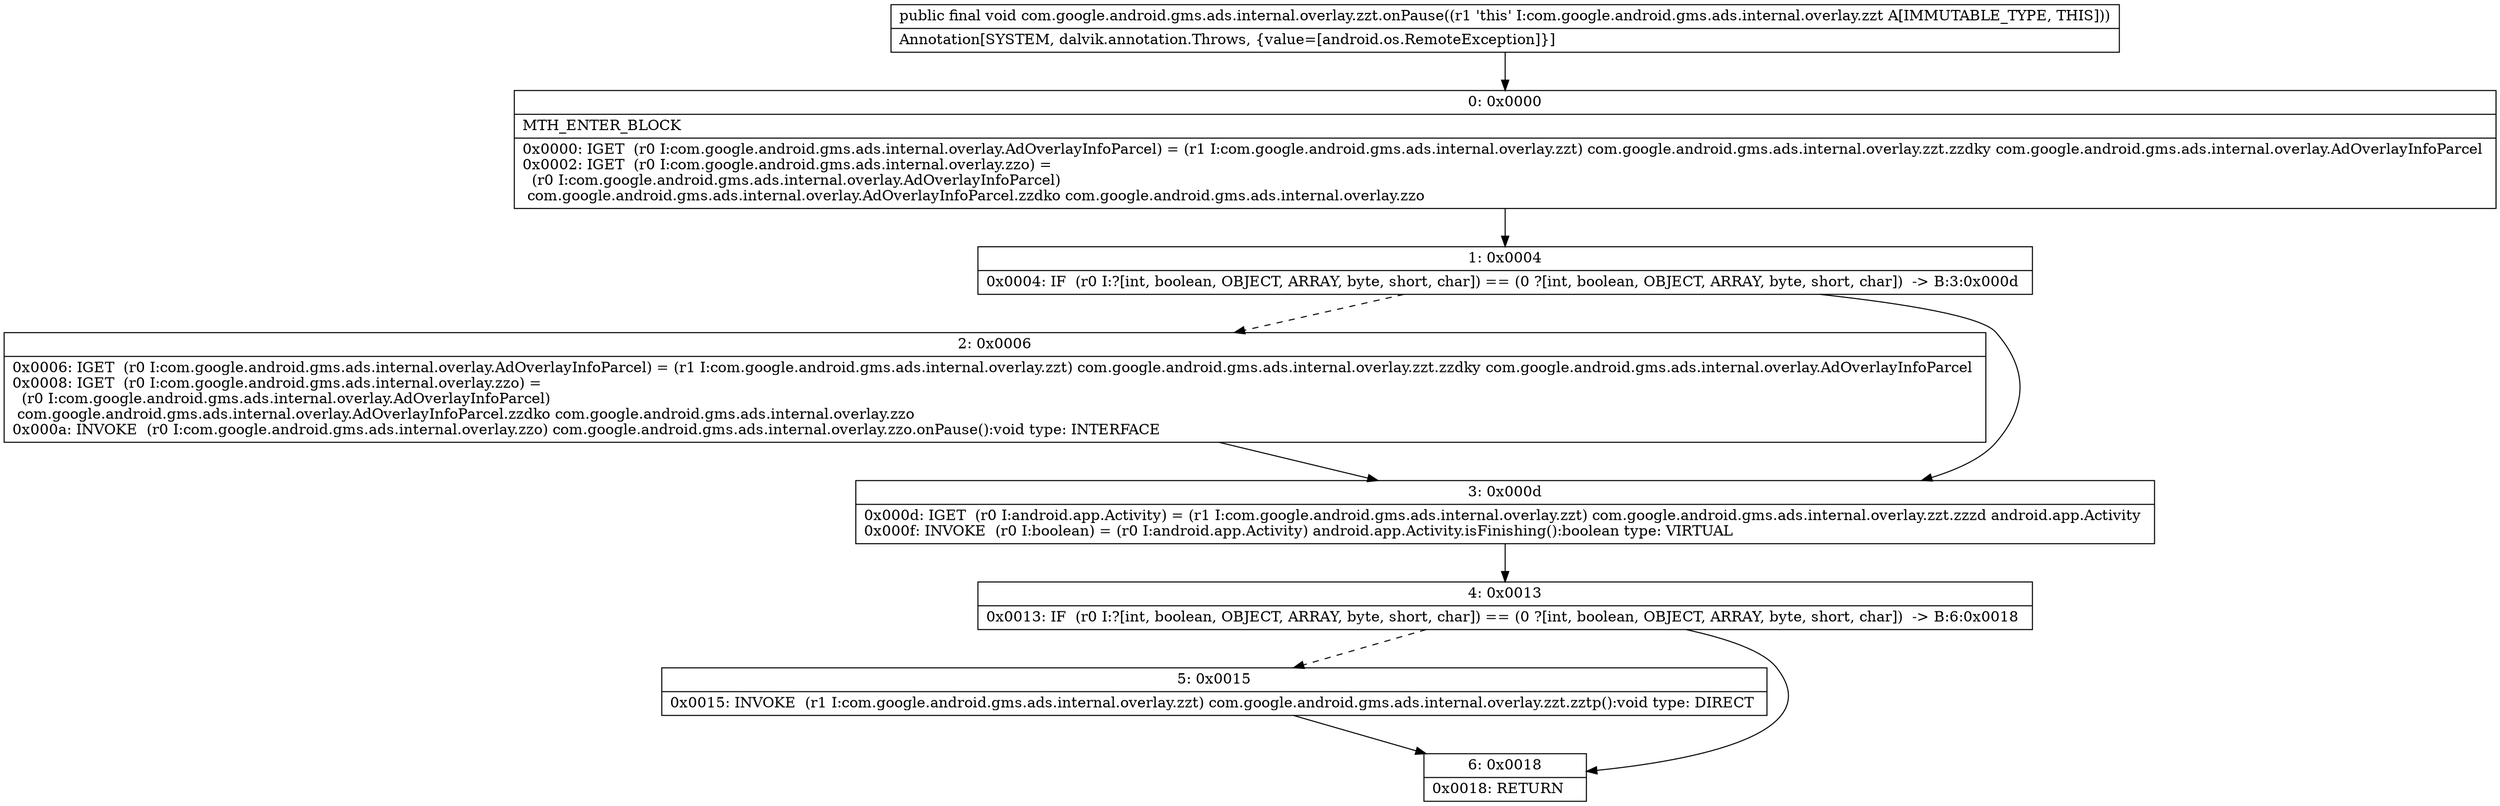 digraph "CFG forcom.google.android.gms.ads.internal.overlay.zzt.onPause()V" {
Node_0 [shape=record,label="{0\:\ 0x0000|MTH_ENTER_BLOCK\l|0x0000: IGET  (r0 I:com.google.android.gms.ads.internal.overlay.AdOverlayInfoParcel) = (r1 I:com.google.android.gms.ads.internal.overlay.zzt) com.google.android.gms.ads.internal.overlay.zzt.zzdky com.google.android.gms.ads.internal.overlay.AdOverlayInfoParcel \l0x0002: IGET  (r0 I:com.google.android.gms.ads.internal.overlay.zzo) = \l  (r0 I:com.google.android.gms.ads.internal.overlay.AdOverlayInfoParcel)\l com.google.android.gms.ads.internal.overlay.AdOverlayInfoParcel.zzdko com.google.android.gms.ads.internal.overlay.zzo \l}"];
Node_1 [shape=record,label="{1\:\ 0x0004|0x0004: IF  (r0 I:?[int, boolean, OBJECT, ARRAY, byte, short, char]) == (0 ?[int, boolean, OBJECT, ARRAY, byte, short, char])  \-\> B:3:0x000d \l}"];
Node_2 [shape=record,label="{2\:\ 0x0006|0x0006: IGET  (r0 I:com.google.android.gms.ads.internal.overlay.AdOverlayInfoParcel) = (r1 I:com.google.android.gms.ads.internal.overlay.zzt) com.google.android.gms.ads.internal.overlay.zzt.zzdky com.google.android.gms.ads.internal.overlay.AdOverlayInfoParcel \l0x0008: IGET  (r0 I:com.google.android.gms.ads.internal.overlay.zzo) = \l  (r0 I:com.google.android.gms.ads.internal.overlay.AdOverlayInfoParcel)\l com.google.android.gms.ads.internal.overlay.AdOverlayInfoParcel.zzdko com.google.android.gms.ads.internal.overlay.zzo \l0x000a: INVOKE  (r0 I:com.google.android.gms.ads.internal.overlay.zzo) com.google.android.gms.ads.internal.overlay.zzo.onPause():void type: INTERFACE \l}"];
Node_3 [shape=record,label="{3\:\ 0x000d|0x000d: IGET  (r0 I:android.app.Activity) = (r1 I:com.google.android.gms.ads.internal.overlay.zzt) com.google.android.gms.ads.internal.overlay.zzt.zzzd android.app.Activity \l0x000f: INVOKE  (r0 I:boolean) = (r0 I:android.app.Activity) android.app.Activity.isFinishing():boolean type: VIRTUAL \l}"];
Node_4 [shape=record,label="{4\:\ 0x0013|0x0013: IF  (r0 I:?[int, boolean, OBJECT, ARRAY, byte, short, char]) == (0 ?[int, boolean, OBJECT, ARRAY, byte, short, char])  \-\> B:6:0x0018 \l}"];
Node_5 [shape=record,label="{5\:\ 0x0015|0x0015: INVOKE  (r1 I:com.google.android.gms.ads.internal.overlay.zzt) com.google.android.gms.ads.internal.overlay.zzt.zztp():void type: DIRECT \l}"];
Node_6 [shape=record,label="{6\:\ 0x0018|0x0018: RETURN   \l}"];
MethodNode[shape=record,label="{public final void com.google.android.gms.ads.internal.overlay.zzt.onPause((r1 'this' I:com.google.android.gms.ads.internal.overlay.zzt A[IMMUTABLE_TYPE, THIS]))  | Annotation[SYSTEM, dalvik.annotation.Throws, \{value=[android.os.RemoteException]\}]\l}"];
MethodNode -> Node_0;
Node_0 -> Node_1;
Node_1 -> Node_2[style=dashed];
Node_1 -> Node_3;
Node_2 -> Node_3;
Node_3 -> Node_4;
Node_4 -> Node_5[style=dashed];
Node_4 -> Node_6;
Node_5 -> Node_6;
}

